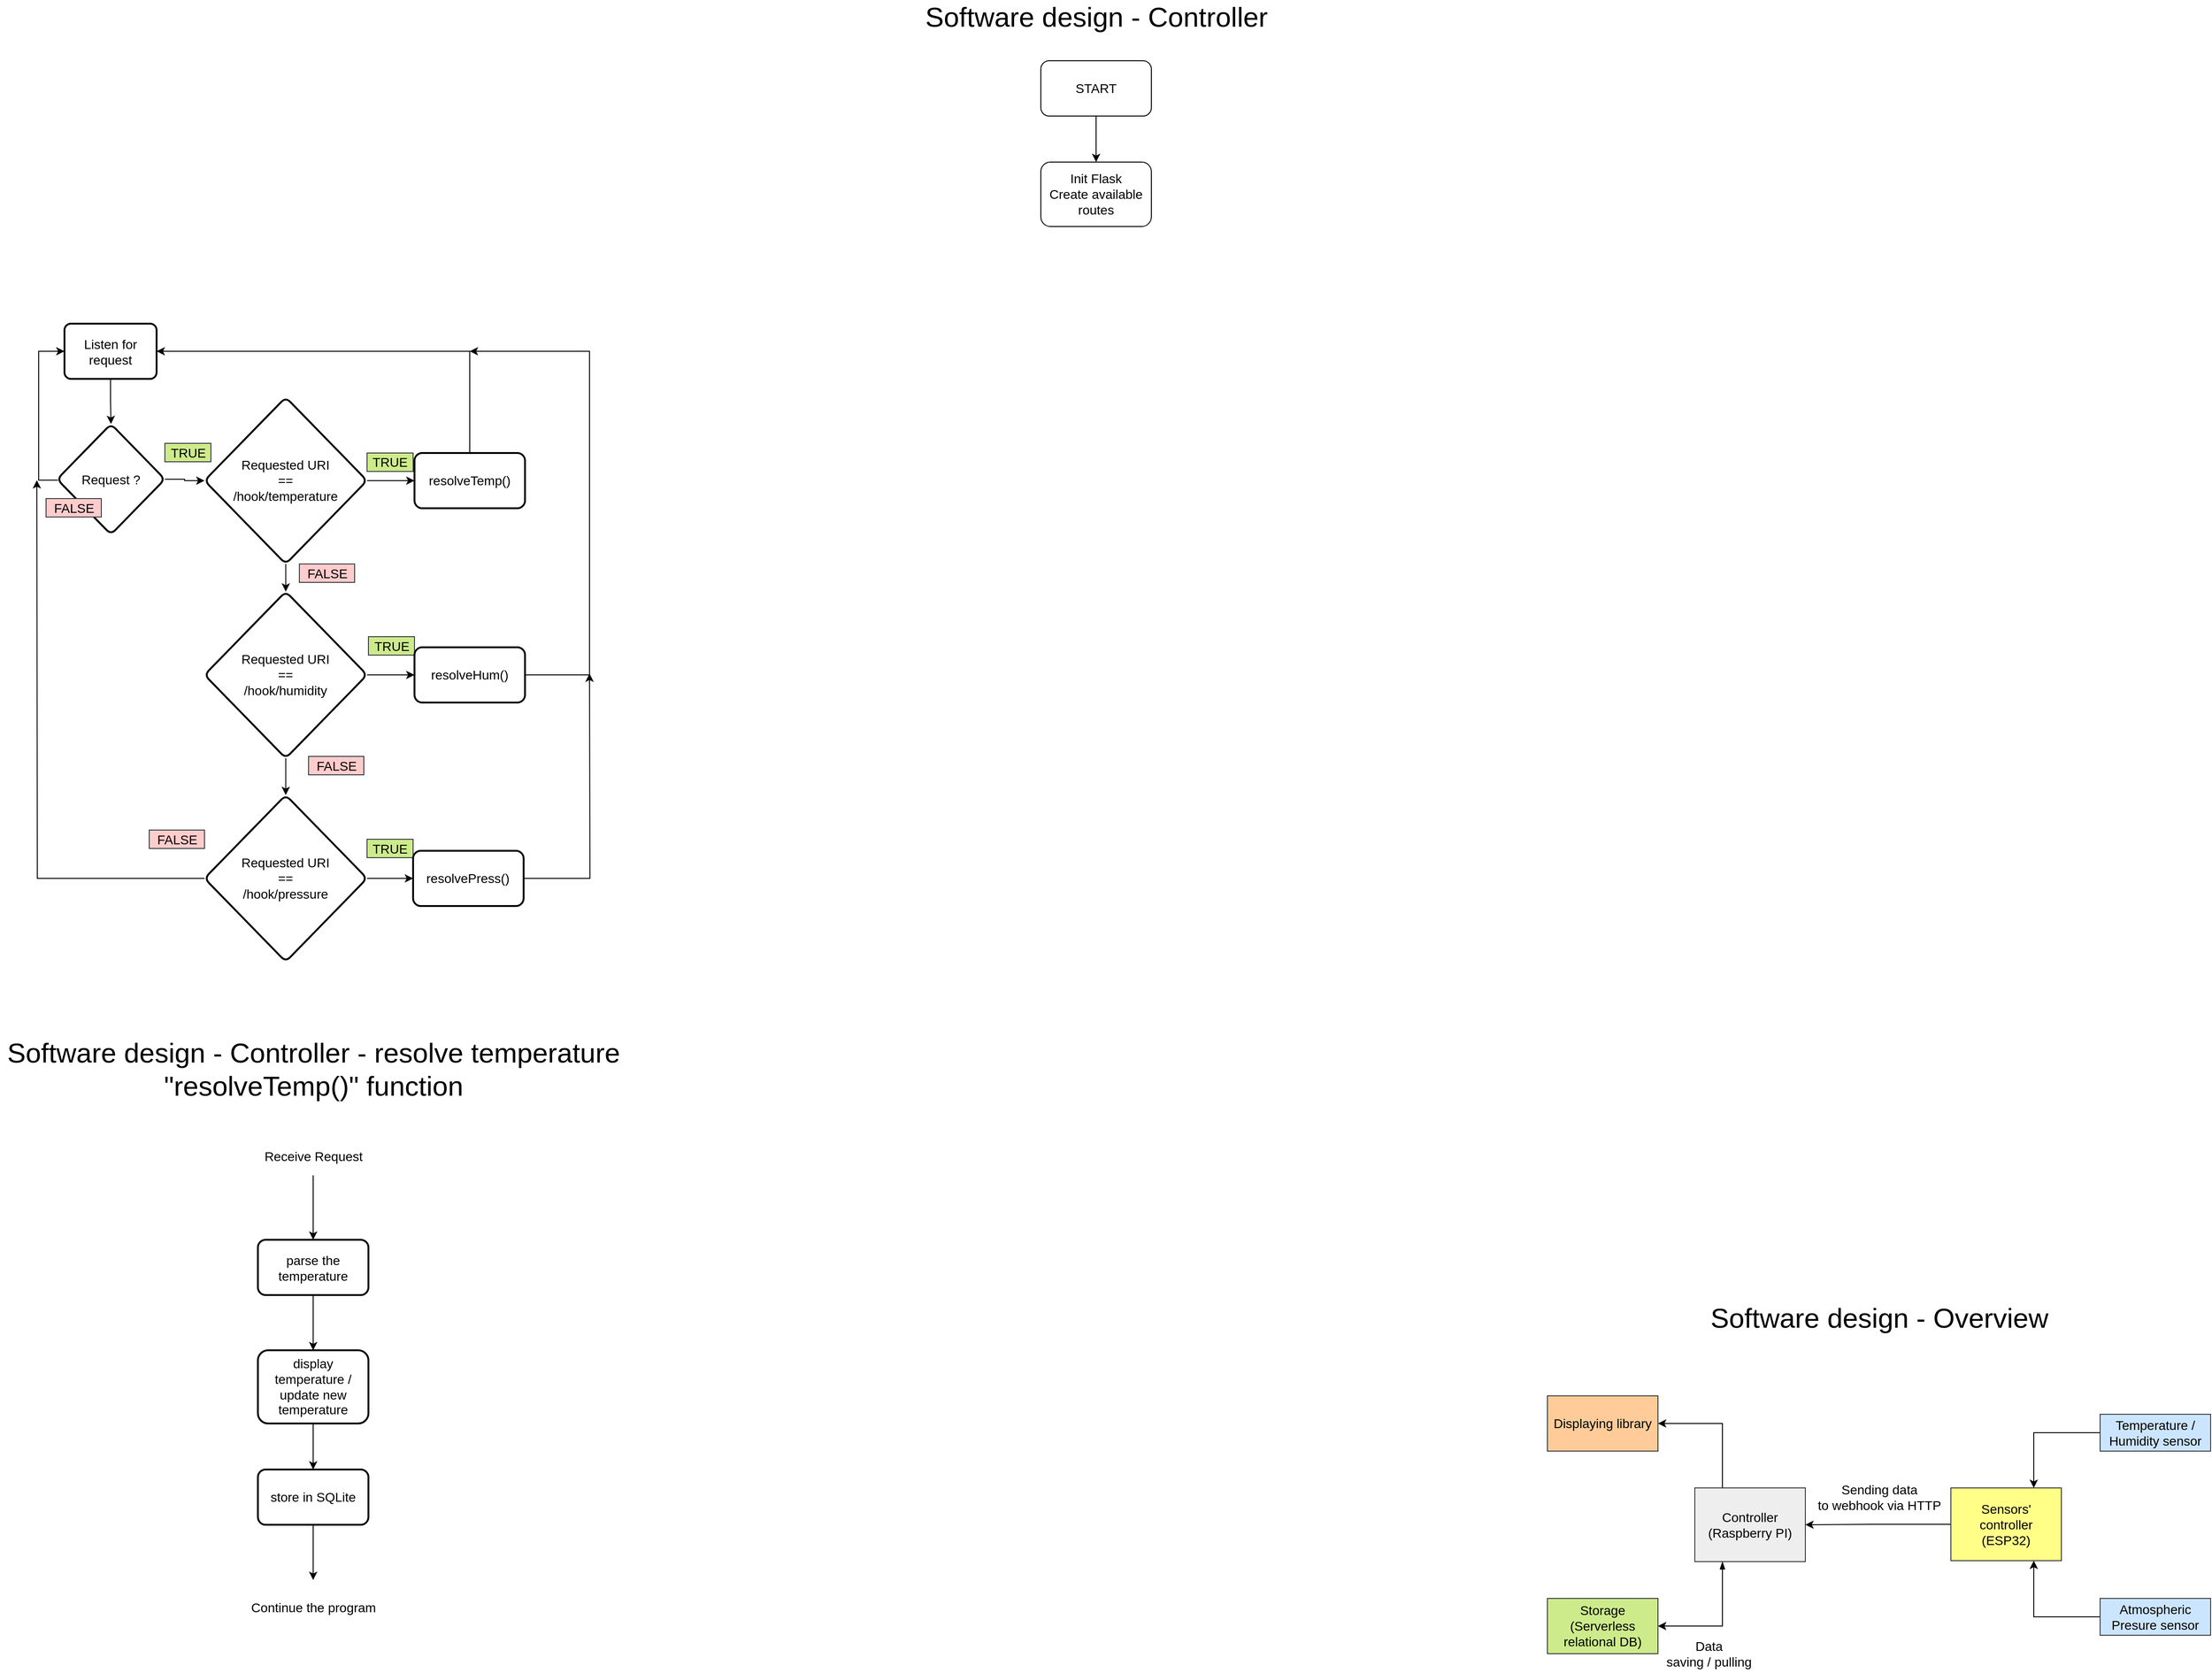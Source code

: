 <mxfile version="17.4.5" type="device"><diagram id="GHZsHsqi_QrvvAw0XaF4" name="Page-1"><mxGraphModel dx="4285" dy="2485" grid="1" gridSize="10" guides="1" tooltips="1" connect="1" arrows="1" fold="1" page="1" pageScale="1" pageWidth="850" pageHeight="1100" math="0" shadow="0"><root><mxCell id="0"/><mxCell id="1" parent="0"/><mxCell id="U4ZF249f1abDumTo8IzM-4" style="edgeStyle=orthogonalEdgeStyle;rounded=0;orthogonalLoop=1;jettySize=auto;html=1;entryX=1;entryY=0.5;entryDx=0;entryDy=0;fontSize=14;exitX=0.25;exitY=0;exitDx=0;exitDy=0;" parent="1" source="U4ZF249f1abDumTo8IzM-1" target="U4ZF249f1abDumTo8IzM-2" edge="1"><mxGeometry relative="1" as="geometry"><Array as="points"><mxPoint x="255" y="470"/></Array></mxGeometry></mxCell><mxCell id="U4ZF249f1abDumTo8IzM-5" style="edgeStyle=orthogonalEdgeStyle;rounded=0;orthogonalLoop=1;jettySize=auto;html=1;exitX=0.25;exitY=1;exitDx=0;exitDy=0;entryX=1;entryY=0.5;entryDx=0;entryDy=0;fontSize=14;startArrow=blockThin;startFill=1;" parent="1" source="U4ZF249f1abDumTo8IzM-1" target="U4ZF249f1abDumTo8IzM-3" edge="1"><mxGeometry relative="1" as="geometry"><Array as="points"><mxPoint x="255" y="690"/></Array></mxGeometry></mxCell><mxCell id="U4ZF249f1abDumTo8IzM-1" value="Controller&lt;br style=&quot;font-size: 14px&quot;&gt;(Raspberry PI)" style="rounded=0;whiteSpace=wrap;html=1;fillColor=#eeeeee;strokeColor=#36393d;fontSize=14;" parent="1" vertex="1"><mxGeometry x="225" y="540" width="120" height="80" as="geometry"/></mxCell><mxCell id="U4ZF249f1abDumTo8IzM-2" value="Displaying library" style="rounded=0;whiteSpace=wrap;html=1;fontSize=14;fillColor=#ffcc99;strokeColor=#36393d;" parent="1" vertex="1"><mxGeometry x="65" y="440" width="120" height="60" as="geometry"/></mxCell><mxCell id="U4ZF249f1abDumTo8IzM-3" value="Storage&lt;br&gt;(Serverless relational DB)" style="rounded=0;whiteSpace=wrap;html=1;fontSize=14;fillColor=#cdeb8b;strokeColor=#36393d;" parent="1" vertex="1"><mxGeometry x="65" y="660" width="120" height="60" as="geometry"/></mxCell><mxCell id="U4ZF249f1abDumTo8IzM-6" value="Data&lt;br&gt;saving / pulling" style="text;html=1;align=center;verticalAlign=middle;resizable=0;points=[];autosize=1;strokeColor=none;fillColor=none;fontSize=14;" parent="1" vertex="1"><mxGeometry x="185" y="700" width="110" height="40" as="geometry"/></mxCell><mxCell id="U4ZF249f1abDumTo8IzM-8" style="edgeStyle=orthogonalEdgeStyle;rounded=0;orthogonalLoop=1;jettySize=auto;html=1;entryX=1;entryY=0.5;entryDx=0;entryDy=0;fontSize=14;startArrow=none;startFill=0;" parent="1" source="U4ZF249f1abDumTo8IzM-7" target="U4ZF249f1abDumTo8IzM-1" edge="1"><mxGeometry relative="1" as="geometry"/></mxCell><mxCell id="U4ZF249f1abDumTo8IzM-7" value="Sensors' &lt;br&gt;controller&lt;br&gt;(ESP32)" style="rounded=0;whiteSpace=wrap;html=1;fontSize=14;fillColor=#ffff88;strokeColor=#36393d;" parent="1" vertex="1"><mxGeometry x="503" y="540" width="120" height="79" as="geometry"/></mxCell><mxCell id="U4ZF249f1abDumTo8IzM-10" value="Sending data&lt;br&gt;to webhook via HTTP" style="text;html=1;align=center;verticalAlign=middle;resizable=0;points=[];autosize=1;strokeColor=none;fillColor=none;fontSize=14;" parent="1" vertex="1"><mxGeometry x="350" y="530" width="150" height="40" as="geometry"/></mxCell><mxCell id="U4ZF249f1abDumTo8IzM-16" style="edgeStyle=orthogonalEdgeStyle;rounded=0;orthogonalLoop=1;jettySize=auto;html=1;exitX=0;exitY=0.5;exitDx=0;exitDy=0;entryX=0.75;entryY=0;entryDx=0;entryDy=0;fontSize=14;startArrow=none;startFill=0;" parent="1" source="U4ZF249f1abDumTo8IzM-11" target="U4ZF249f1abDumTo8IzM-7" edge="1"><mxGeometry relative="1" as="geometry"/></mxCell><mxCell id="U4ZF249f1abDumTo8IzM-11" value="Temperature / Humidity sensor" style="rounded=0;whiteSpace=wrap;html=1;fontSize=14;fillColor=#cce5ff;strokeColor=#36393d;" parent="1" vertex="1"><mxGeometry x="665" y="460" width="120" height="40" as="geometry"/></mxCell><mxCell id="U4ZF249f1abDumTo8IzM-17" style="edgeStyle=orthogonalEdgeStyle;rounded=0;orthogonalLoop=1;jettySize=auto;html=1;exitX=0;exitY=0.5;exitDx=0;exitDy=0;entryX=0.75;entryY=1;entryDx=0;entryDy=0;fontSize=14;startArrow=none;startFill=0;" parent="1" source="U4ZF249f1abDumTo8IzM-12" target="U4ZF249f1abDumTo8IzM-7" edge="1"><mxGeometry relative="1" as="geometry"/></mxCell><mxCell id="U4ZF249f1abDumTo8IzM-12" value="Atmospheric&lt;br&gt;Presure sensor" style="rounded=0;whiteSpace=wrap;html=1;fontSize=14;fillColor=#cce5ff;strokeColor=#36393d;" parent="1" vertex="1"><mxGeometry x="665" y="660" width="120" height="40" as="geometry"/></mxCell><mxCell id="U4ZF249f1abDumTo8IzM-18" value="&lt;font style=&quot;font-size: 30px&quot;&gt;Software design - Overview&lt;/font&gt;" style="text;html=1;align=center;verticalAlign=middle;resizable=0;points=[];autosize=1;strokeColor=none;fillColor=none;fontSize=14;" parent="1" vertex="1"><mxGeometry x="235" y="340" width="380" height="30" as="geometry"/></mxCell><mxCell id="U4ZF249f1abDumTo8IzM-31" value="" style="edgeStyle=orthogonalEdgeStyle;rounded=0;orthogonalLoop=1;jettySize=auto;html=1;fontSize=14;startArrow=none;startFill=0;endArrow=classic;endFill=1;" parent="1" source="U4ZF249f1abDumTo8IzM-26" target="U4ZF249f1abDumTo8IzM-30" edge="1"><mxGeometry relative="1" as="geometry"/></mxCell><mxCell id="U4ZF249f1abDumTo8IzM-26" value="Listen for request" style="rounded=1;whiteSpace=wrap;html=1;absoluteArcSize=1;arcSize=14;strokeWidth=2;fontSize=14;" parent="1" vertex="1"><mxGeometry x="-1545" y="-724.5" width="100" height="60" as="geometry"/></mxCell><mxCell id="U4ZF249f1abDumTo8IzM-33" value="" style="edgeStyle=orthogonalEdgeStyle;rounded=0;orthogonalLoop=1;jettySize=auto;html=1;fontSize=14;startArrow=none;startFill=0;endArrow=classic;endFill=1;" parent="1" source="U4ZF249f1abDumTo8IzM-30" target="U4ZF249f1abDumTo8IzM-32" edge="1"><mxGeometry relative="1" as="geometry"/></mxCell><mxCell id="U4ZF249f1abDumTo8IzM-38" style="edgeStyle=orthogonalEdgeStyle;rounded=0;orthogonalLoop=1;jettySize=auto;html=1;entryX=0;entryY=0.5;entryDx=0;entryDy=0;fontSize=14;startArrow=none;startFill=0;endArrow=classic;endFill=1;" parent="1" source="U4ZF249f1abDumTo8IzM-30" target="U4ZF249f1abDumTo8IzM-26" edge="1"><mxGeometry relative="1" as="geometry"><Array as="points"><mxPoint x="-1573" y="-554.5"/><mxPoint x="-1573" y="-694.5"/></Array></mxGeometry></mxCell><mxCell id="U4ZF249f1abDumTo8IzM-30" value="Request ?" style="rhombus;whiteSpace=wrap;html=1;fontSize=14;rounded=1;arcSize=14;strokeWidth=2;" parent="1" vertex="1"><mxGeometry x="-1553" y="-615.5" width="117" height="120" as="geometry"/></mxCell><mxCell id="U4ZF249f1abDumTo8IzM-35" value="" style="edgeStyle=orthogonalEdgeStyle;rounded=0;orthogonalLoop=1;jettySize=auto;html=1;fontSize=14;startArrow=none;startFill=0;endArrow=classic;endFill=1;" parent="1" source="U4ZF249f1abDumTo8IzM-32" target="U4ZF249f1abDumTo8IzM-34" edge="1"><mxGeometry relative="1" as="geometry"/></mxCell><mxCell id="U4ZF249f1abDumTo8IzM-41" value="" style="edgeStyle=orthogonalEdgeStyle;rounded=0;orthogonalLoop=1;jettySize=auto;html=1;fontSize=14;startArrow=none;startFill=0;endArrow=classic;endFill=1;" parent="1" source="U4ZF249f1abDumTo8IzM-32" target="U4ZF249f1abDumTo8IzM-40" edge="1"><mxGeometry relative="1" as="geometry"/></mxCell><mxCell id="U4ZF249f1abDumTo8IzM-32" value="Requested URI&lt;br&gt;==&lt;br&gt;/hook/temperature" style="rhombus;whiteSpace=wrap;html=1;fontSize=14;rounded=1;arcSize=14;strokeWidth=2;" parent="1" vertex="1"><mxGeometry x="-1393" y="-644.5" width="176.48" height="181" as="geometry"/></mxCell><mxCell id="U4ZF249f1abDumTo8IzM-37" value="" style="edgeStyle=orthogonalEdgeStyle;rounded=0;orthogonalLoop=1;jettySize=auto;html=1;fontSize=14;startArrow=none;startFill=0;endArrow=classic;endFill=1;" parent="1" source="U4ZF249f1abDumTo8IzM-34" target="U4ZF249f1abDumTo8IzM-36" edge="1"><mxGeometry relative="1" as="geometry"/></mxCell><mxCell id="UiTtRuUT8NV7F2fKZsn5-2" style="edgeStyle=orthogonalEdgeStyle;rounded=0;orthogonalLoop=1;jettySize=auto;html=1;exitX=1;exitY=0.5;exitDx=0;exitDy=0;entryX=0;entryY=0.5;entryDx=0;entryDy=0;" parent="1" source="U4ZF249f1abDumTo8IzM-34" target="UiTtRuUT8NV7F2fKZsn5-1" edge="1"><mxGeometry relative="1" as="geometry"/></mxCell><mxCell id="U4ZF249f1abDumTo8IzM-34" value="Requested URI&lt;br&gt;==&lt;br&gt;/hook/humidity" style="rhombus;whiteSpace=wrap;html=1;fontSize=14;rounded=1;arcSize=14;strokeWidth=2;" parent="1" vertex="1"><mxGeometry x="-1393" y="-433.5" width="176.48" height="181" as="geometry"/></mxCell><mxCell id="U4ZF249f1abDumTo8IzM-39" style="edgeStyle=orthogonalEdgeStyle;rounded=0;orthogonalLoop=1;jettySize=auto;html=1;fontSize=14;startArrow=none;startFill=0;endArrow=classic;endFill=1;" parent="1" source="U4ZF249f1abDumTo8IzM-36" edge="1"><mxGeometry relative="1" as="geometry"><mxPoint x="-1575" y="-554.5" as="targetPoint"/></mxGeometry></mxCell><mxCell id="UiTtRuUT8NV7F2fKZsn5-5" style="edgeStyle=orthogonalEdgeStyle;rounded=0;orthogonalLoop=1;jettySize=auto;html=1;exitX=1;exitY=0.5;exitDx=0;exitDy=0;" parent="1" source="U4ZF249f1abDumTo8IzM-36" target="UiTtRuUT8NV7F2fKZsn5-4" edge="1"><mxGeometry relative="1" as="geometry"/></mxCell><mxCell id="U4ZF249f1abDumTo8IzM-36" value="Requested URI&lt;br&gt;==&lt;br&gt;/hook/pressure" style="rhombus;whiteSpace=wrap;html=1;fontSize=14;rounded=1;arcSize=14;strokeWidth=2;" parent="1" vertex="1"><mxGeometry x="-1393" y="-212.5" width="176.48" height="181" as="geometry"/></mxCell><mxCell id="U4ZF249f1abDumTo8IzM-42" style="edgeStyle=orthogonalEdgeStyle;rounded=0;orthogonalLoop=1;jettySize=auto;html=1;entryX=1;entryY=0.5;entryDx=0;entryDy=0;fontSize=14;startArrow=none;startFill=0;endArrow=classic;endFill=1;" parent="1" source="U4ZF249f1abDumTo8IzM-40" target="U4ZF249f1abDumTo8IzM-26" edge="1"><mxGeometry relative="1" as="geometry"><Array as="points"><mxPoint x="-1105" y="-694.5"/></Array></mxGeometry></mxCell><mxCell id="U4ZF249f1abDumTo8IzM-40" value="resolveTemp()" style="whiteSpace=wrap;html=1;fontSize=14;rounded=1;arcSize=14;strokeWidth=2;" parent="1" vertex="1"><mxGeometry x="-1165" y="-584" width="120" height="60" as="geometry"/></mxCell><mxCell id="U4ZF249f1abDumTo8IzM-43" value="TRUE" style="text;html=1;align=center;verticalAlign=middle;resizable=0;points=[];autosize=1;strokeColor=#36393d;fillColor=#cdeb8b;fontSize=14;" parent="1" vertex="1"><mxGeometry x="-1216.52" y="-584" width="50" height="20" as="geometry"/></mxCell><mxCell id="U4ZF249f1abDumTo8IzM-44" value="FALSE" style="text;html=1;align=center;verticalAlign=middle;resizable=0;points=[];autosize=1;strokeColor=#36393d;fillColor=#ffcccc;fontSize=14;" parent="1" vertex="1"><mxGeometry x="-1290" y="-463.5" width="60" height="20" as="geometry"/></mxCell><mxCell id="U4ZF249f1abDumTo8IzM-45" value="FALSE" style="text;html=1;align=center;verticalAlign=middle;resizable=0;points=[];autosize=1;strokeColor=#36393d;fillColor=#ffcccc;fontSize=14;" parent="1" vertex="1"><mxGeometry x="-1280" y="-254.5" width="60" height="20" as="geometry"/></mxCell><mxCell id="U4ZF249f1abDumTo8IzM-46" value="FALSE" style="text;html=1;align=center;verticalAlign=middle;resizable=0;points=[];autosize=1;strokeColor=#36393d;fillColor=#ffcccc;fontSize=14;" parent="1" vertex="1"><mxGeometry x="-1565" y="-534.5" width="60" height="20" as="geometry"/></mxCell><mxCell id="U4ZF249f1abDumTo8IzM-47" value="TRUE" style="text;html=1;align=center;verticalAlign=middle;resizable=0;points=[];autosize=1;strokeColor=#36393d;fillColor=#cdeb8b;fontSize=14;" parent="1" vertex="1"><mxGeometry x="-1215" y="-384.5" width="50" height="20" as="geometry"/></mxCell><mxCell id="U4ZF249f1abDumTo8IzM-48" value="TRUE" style="text;html=1;align=center;verticalAlign=middle;resizable=0;points=[];autosize=1;strokeColor=#36393d;fillColor=#cdeb8b;fontSize=14;" parent="1" vertex="1"><mxGeometry x="-1216.52" y="-164.5" width="50" height="20" as="geometry"/></mxCell><mxCell id="U4ZF249f1abDumTo8IzM-49" value="FALSE" style="text;html=1;align=center;verticalAlign=middle;resizable=0;points=[];autosize=1;strokeColor=#36393d;fillColor=#ffcccc;fontSize=14;" parent="1" vertex="1"><mxGeometry x="-1453" y="-174.5" width="60" height="20" as="geometry"/></mxCell><mxCell id="U4ZF249f1abDumTo8IzM-50" value="TRUE" style="text;html=1;align=center;verticalAlign=middle;resizable=0;points=[];autosize=1;strokeColor=#36393d;fillColor=#cdeb8b;fontSize=14;" parent="1" vertex="1"><mxGeometry x="-1436" y="-594.5" width="50" height="20" as="geometry"/></mxCell><mxCell id="UiTtRuUT8NV7F2fKZsn5-3" style="edgeStyle=orthogonalEdgeStyle;rounded=0;orthogonalLoop=1;jettySize=auto;html=1;" parent="1" source="UiTtRuUT8NV7F2fKZsn5-1" edge="1"><mxGeometry relative="1" as="geometry"><mxPoint x="-1105" y="-694.5" as="targetPoint"/><Array as="points"><mxPoint x="-975" y="-342.5"/><mxPoint x="-975" y="-694.5"/></Array></mxGeometry></mxCell><mxCell id="UiTtRuUT8NV7F2fKZsn5-1" value="resolveHum()" style="whiteSpace=wrap;html=1;fontSize=14;rounded=1;arcSize=14;strokeWidth=2;" parent="1" vertex="1"><mxGeometry x="-1165" y="-373" width="120" height="60" as="geometry"/></mxCell><mxCell id="UiTtRuUT8NV7F2fKZsn5-6" style="edgeStyle=orthogonalEdgeStyle;rounded=0;orthogonalLoop=1;jettySize=auto;html=1;" parent="1" source="UiTtRuUT8NV7F2fKZsn5-4" edge="1"><mxGeometry relative="1" as="geometry"><mxPoint x="-975" y="-344.5" as="targetPoint"/></mxGeometry></mxCell><mxCell id="UiTtRuUT8NV7F2fKZsn5-4" value="resolvePress()" style="whiteSpace=wrap;html=1;fontSize=14;rounded=1;arcSize=14;strokeWidth=2;" parent="1" vertex="1"><mxGeometry x="-1166.52" y="-152" width="120" height="60" as="geometry"/></mxCell><mxCell id="IJ7q9KrLSWEpIOa4AQCG-1" value="&lt;font style=&quot;font-size: 30px&quot;&gt;Software design - Controller&lt;br&gt;&lt;/font&gt;" style="text;html=1;align=center;verticalAlign=middle;resizable=0;points=[];autosize=1;strokeColor=none;fillColor=none;fontSize=14;" vertex="1" parent="1"><mxGeometry x="-620" y="-1073" width="390" height="30" as="geometry"/></mxCell><mxCell id="IJ7q9KrLSWEpIOa4AQCG-4" style="edgeStyle=orthogonalEdgeStyle;rounded=0;orthogonalLoop=1;jettySize=auto;html=1;startArrow=classic;startFill=1;endArrow=none;endFill=0;" edge="1" parent="1" source="IJ7q9KrLSWEpIOa4AQCG-2"><mxGeometry relative="1" as="geometry"><mxPoint x="-1275" y="200.5" as="targetPoint"/></mxGeometry></mxCell><mxCell id="IJ7q9KrLSWEpIOa4AQCG-7" value="" style="edgeStyle=orthogonalEdgeStyle;rounded=0;orthogonalLoop=1;jettySize=auto;html=1;fontSize=14;startArrow=none;startFill=0;endArrow=classic;endFill=1;" edge="1" parent="1" source="IJ7q9KrLSWEpIOa4AQCG-2" target="IJ7q9KrLSWEpIOa4AQCG-6"><mxGeometry relative="1" as="geometry"/></mxCell><mxCell id="IJ7q9KrLSWEpIOa4AQCG-2" value="parse the temperature" style="whiteSpace=wrap;html=1;fontSize=14;rounded=1;arcSize=14;strokeWidth=2;" vertex="1" parent="1"><mxGeometry x="-1335" y="270.5" width="120" height="60" as="geometry"/></mxCell><mxCell id="IJ7q9KrLSWEpIOa4AQCG-3" value="&lt;font style=&quot;font-size: 30px&quot;&gt;Software design - Controller - resolve temperature&lt;br&gt;&quot;resolveTemp()&quot; function&lt;br&gt;&lt;/font&gt;" style="text;html=1;align=center;verticalAlign=middle;resizable=0;points=[];autosize=1;strokeColor=none;fillColor=none;fontSize=14;" vertex="1" parent="1"><mxGeometry x="-1615" y="60" width="680" height="50" as="geometry"/></mxCell><mxCell id="IJ7q9KrLSWEpIOa4AQCG-5" value="Receive Request" style="text;html=1;align=center;verticalAlign=middle;resizable=0;points=[];autosize=1;strokeColor=none;fillColor=none;fontSize=14;" vertex="1" parent="1"><mxGeometry x="-1335" y="170" width="120" height="20" as="geometry"/></mxCell><mxCell id="IJ7q9KrLSWEpIOa4AQCG-9" value="" style="edgeStyle=orthogonalEdgeStyle;rounded=0;orthogonalLoop=1;jettySize=auto;html=1;fontSize=14;startArrow=none;startFill=0;endArrow=classic;endFill=1;" edge="1" parent="1" source="IJ7q9KrLSWEpIOa4AQCG-6" target="IJ7q9KrLSWEpIOa4AQCG-8"><mxGeometry relative="1" as="geometry"/></mxCell><mxCell id="IJ7q9KrLSWEpIOa4AQCG-6" value="display temperature / update new temperature" style="whiteSpace=wrap;html=1;fontSize=14;rounded=1;arcSize=14;strokeWidth=2;" vertex="1" parent="1"><mxGeometry x="-1335" y="390.5" width="120" height="79.5" as="geometry"/></mxCell><mxCell id="IJ7q9KrLSWEpIOa4AQCG-10" style="edgeStyle=orthogonalEdgeStyle;rounded=0;orthogonalLoop=1;jettySize=auto;html=1;fontSize=14;startArrow=none;startFill=0;endArrow=classic;endFill=1;" edge="1" parent="1" source="IJ7q9KrLSWEpIOa4AQCG-8"><mxGeometry relative="1" as="geometry"><mxPoint x="-1275" y="640" as="targetPoint"/></mxGeometry></mxCell><mxCell id="IJ7q9KrLSWEpIOa4AQCG-8" value="store in SQLite" style="whiteSpace=wrap;html=1;fontSize=14;rounded=1;arcSize=14;strokeWidth=2;" vertex="1" parent="1"><mxGeometry x="-1335" y="520" width="120" height="60" as="geometry"/></mxCell><mxCell id="IJ7q9KrLSWEpIOa4AQCG-11" value="Continue the program" style="text;html=1;align=center;verticalAlign=middle;resizable=0;points=[];autosize=1;strokeColor=none;fillColor=none;fontSize=14;" vertex="1" parent="1"><mxGeometry x="-1350" y="660" width="150" height="20" as="geometry"/></mxCell><mxCell id="IJ7q9KrLSWEpIOa4AQCG-14" value="" style="edgeStyle=orthogonalEdgeStyle;rounded=0;orthogonalLoop=1;jettySize=auto;html=1;fontSize=14;startArrow=none;startFill=0;endArrow=classic;endFill=1;" edge="1" parent="1" source="IJ7q9KrLSWEpIOa4AQCG-12" target="IJ7q9KrLSWEpIOa4AQCG-13"><mxGeometry relative="1" as="geometry"/></mxCell><mxCell id="IJ7q9KrLSWEpIOa4AQCG-12" value="START" style="rounded=1;whiteSpace=wrap;html=1;fontSize=14;" vertex="1" parent="1"><mxGeometry x="-485" y="-1010" width="120" height="60" as="geometry"/></mxCell><mxCell id="IJ7q9KrLSWEpIOa4AQCG-13" value="&lt;span&gt;Init Flask&lt;/span&gt;&lt;br&gt;&lt;span&gt;Create available routes&lt;/span&gt;" style="whiteSpace=wrap;html=1;fontSize=14;rounded=1;" vertex="1" parent="1"><mxGeometry x="-485" y="-900" width="120" height="70" as="geometry"/></mxCell></root></mxGraphModel></diagram></mxfile>